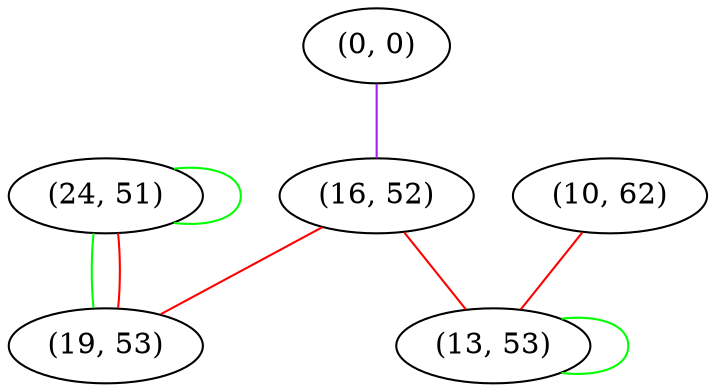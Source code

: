 graph "" {
"(24, 51)";
"(0, 0)";
"(10, 62)";
"(16, 52)";
"(13, 53)";
"(19, 53)";
"(24, 51)" -- "(24, 51)"  [color=green, key=0, weight=2];
"(24, 51)" -- "(19, 53)"  [color=green, key=0, weight=2];
"(24, 51)" -- "(19, 53)"  [color=red, key=1, weight=1];
"(0, 0)" -- "(16, 52)"  [color=purple, key=0, weight=4];
"(10, 62)" -- "(13, 53)"  [color=red, key=0, weight=1];
"(16, 52)" -- "(13, 53)"  [color=red, key=0, weight=1];
"(16, 52)" -- "(19, 53)"  [color=red, key=0, weight=1];
"(13, 53)" -- "(13, 53)"  [color=green, key=0, weight=2];
}
